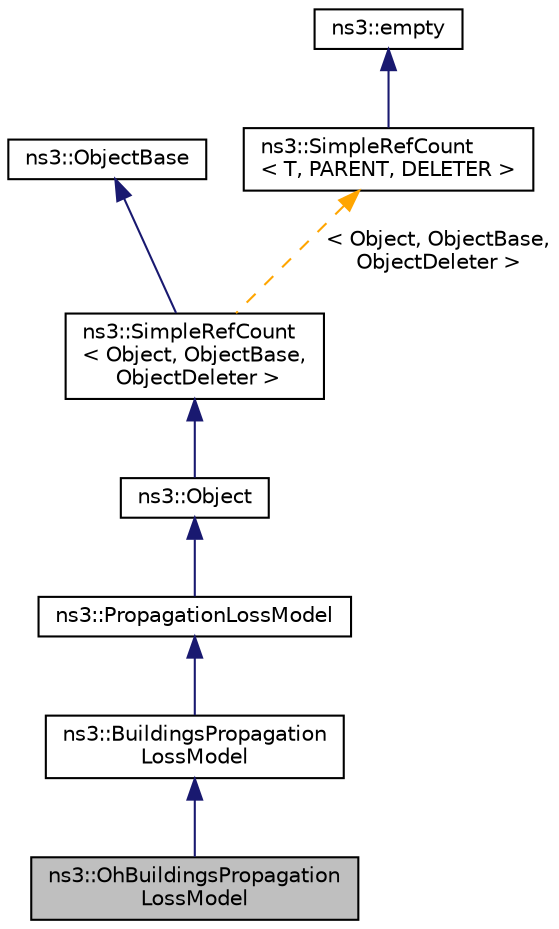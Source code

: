 digraph "ns3::OhBuildingsPropagationLossModel"
{
 // LATEX_PDF_SIZE
  edge [fontname="Helvetica",fontsize="10",labelfontname="Helvetica",labelfontsize="10"];
  node [fontname="Helvetica",fontsize="10",shape=record];
  Node1 [label="ns3::OhBuildingsPropagation\lLossModel",height=0.2,width=0.4,color="black", fillcolor="grey75", style="filled", fontcolor="black",tooltip="this model combines the OkumuraHata model with the BuildingsPropagationLossModel"];
  Node2 -> Node1 [dir="back",color="midnightblue",fontsize="10",style="solid",fontname="Helvetica"];
  Node2 [label="ns3::BuildingsPropagation\lLossModel",height=0.2,width=0.4,color="black", fillcolor="white", style="filled",URL="$classns3_1_1_buildings_propagation_loss_model.html",tooltip="This model provides means for simulating the following propagation phenomena in the presence of build..."];
  Node3 -> Node2 [dir="back",color="midnightblue",fontsize="10",style="solid",fontname="Helvetica"];
  Node3 [label="ns3::PropagationLossModel",height=0.2,width=0.4,color="black", fillcolor="white", style="filled",URL="$classns3_1_1_propagation_loss_model.html",tooltip="Models the propagation loss through a transmission medium."];
  Node4 -> Node3 [dir="back",color="midnightblue",fontsize="10",style="solid",fontname="Helvetica"];
  Node4 [label="ns3::Object",height=0.2,width=0.4,color="black", fillcolor="white", style="filled",URL="$classns3_1_1_object.html",tooltip="A base class which provides memory management and object aggregation."];
  Node5 -> Node4 [dir="back",color="midnightblue",fontsize="10",style="solid",fontname="Helvetica"];
  Node5 [label="ns3::SimpleRefCount\l\< Object, ObjectBase,\l ObjectDeleter \>",height=0.2,width=0.4,color="black", fillcolor="white", style="filled",URL="$classns3_1_1_simple_ref_count.html",tooltip=" "];
  Node6 -> Node5 [dir="back",color="midnightblue",fontsize="10",style="solid",fontname="Helvetica"];
  Node6 [label="ns3::ObjectBase",height=0.2,width=0.4,color="black", fillcolor="white", style="filled",URL="$classns3_1_1_object_base.html",tooltip="Anchor the ns-3 type and attribute system."];
  Node7 -> Node5 [dir="back",color="orange",fontsize="10",style="dashed",label=" \< Object, ObjectBase,\l ObjectDeleter \>" ,fontname="Helvetica"];
  Node7 [label="ns3::SimpleRefCount\l\< T, PARENT, DELETER \>",height=0.2,width=0.4,color="black", fillcolor="white", style="filled",URL="$classns3_1_1_simple_ref_count.html",tooltip="A template-based reference counting class."];
  Node8 -> Node7 [dir="back",color="midnightblue",fontsize="10",style="solid",fontname="Helvetica"];
  Node8 [label="ns3::empty",height=0.2,width=0.4,color="black", fillcolor="white", style="filled",URL="$classns3_1_1empty.html",tooltip="make Callback use a separate empty type"];
}
